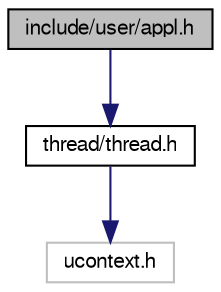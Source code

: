 digraph "include/user/appl.h"
{
  bgcolor="transparent";
  edge [fontname="FreeSans",fontsize="10",labelfontname="FreeSans",labelfontsize="10"];
  node [fontname="FreeSans",fontsize="10",shape=record];
  Node1 [label="include/user/appl.h",height=0.2,width=0.4,color="black", fillcolor="grey75", style="filled" fontcolor="black"];
  Node1 -> Node2 [color="midnightblue",fontsize="10",style="solid",fontname="FreeSans"];
  Node2 [label="thread/thread.h",height=0.2,width=0.4,color="black",URL="$thread_8h.html"];
  Node2 -> Node3 [color="midnightblue",fontsize="10",style="solid",fontname="FreeSans"];
  Node3 [label="ucontext.h",height=0.2,width=0.4,color="grey75"];
}
